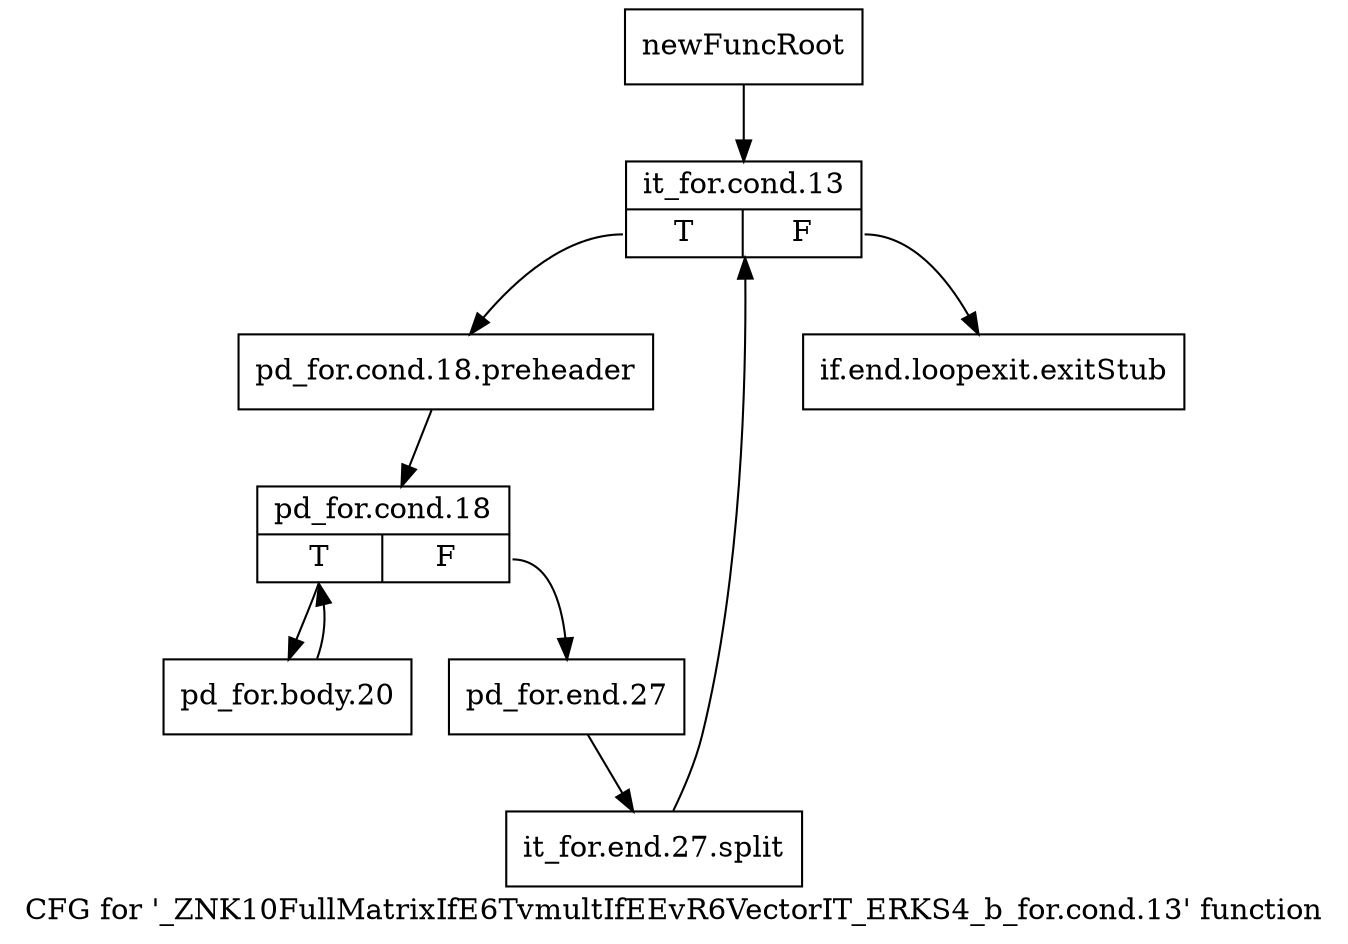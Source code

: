 digraph "CFG for '_ZNK10FullMatrixIfE6TvmultIfEEvR6VectorIT_ERKS4_b_for.cond.13' function" {
	label="CFG for '_ZNK10FullMatrixIfE6TvmultIfEEvR6VectorIT_ERKS4_b_for.cond.13' function";

	Node0x92f8ae0 [shape=record,label="{newFuncRoot}"];
	Node0x92f8ae0 -> Node0x92f8b80;
	Node0x92f8b30 [shape=record,label="{if.end.loopexit.exitStub}"];
	Node0x92f8b80 [shape=record,label="{it_for.cond.13|{<s0>T|<s1>F}}"];
	Node0x92f8b80:s0 -> Node0x92f8fa0;
	Node0x92f8b80:s1 -> Node0x92f8b30;
	Node0x92f8fa0 [shape=record,label="{pd_for.cond.18.preheader}"];
	Node0x92f8fa0 -> Node0x92f8ff0;
	Node0x92f8ff0 [shape=record,label="{pd_for.cond.18|{<s0>T|<s1>F}}"];
	Node0x92f8ff0:s0 -> Node0x92f9090;
	Node0x92f8ff0:s1 -> Node0x92f9040;
	Node0x92f9040 [shape=record,label="{pd_for.end.27}"];
	Node0x92f9040 -> Node0xb584e70;
	Node0xb584e70 [shape=record,label="{it_for.end.27.split}"];
	Node0xb584e70 -> Node0x92f8b80;
	Node0x92f9090 [shape=record,label="{pd_for.body.20}"];
	Node0x92f9090 -> Node0x92f8ff0;
}
